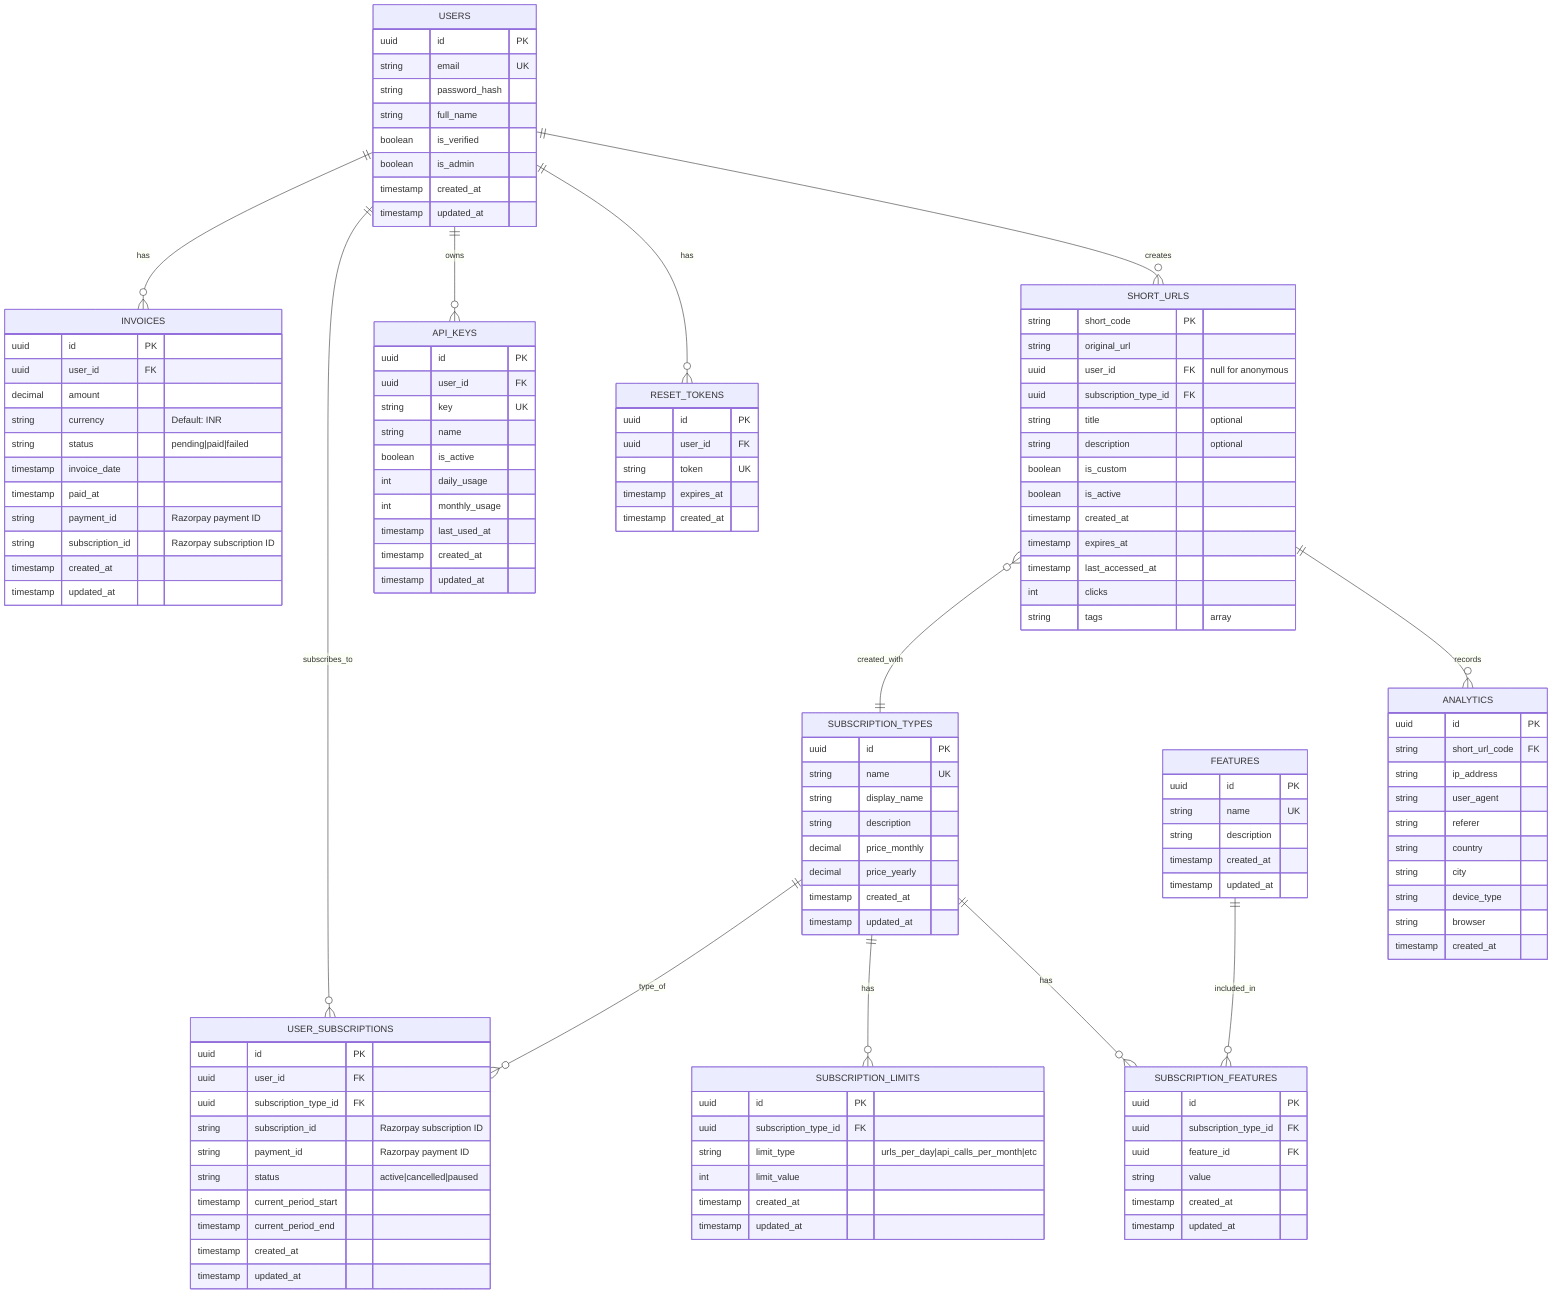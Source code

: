 erDiagram
    USERS ||--o{ SHORT_URLS : creates
    USERS ||--o{ RESET_TOKENS : has
    USERS ||--o{ API_KEYS : owns
    USERS ||--o{ USER_SUBSCRIPTIONS : subscribes_to
    USERS ||--o{ INVOICES : has
    SHORT_URLS ||--o{ ANALYTICS : records
    SUBSCRIPTION_TYPES ||--o{ SUBSCRIPTION_FEATURES : has
    SUBSCRIPTION_TYPES ||--o{ SUBSCRIPTION_LIMITS : has
    FEATURES ||--o{ SUBSCRIPTION_FEATURES : included_in
    SUBSCRIPTION_TYPES ||--o{ USER_SUBSCRIPTIONS : type_of
    SHORT_URLS }o--|| SUBSCRIPTION_TYPES : created_with

    USERS {
        uuid id PK
        string email UK
        string password_hash
        string full_name
        boolean is_verified
        boolean is_admin
        timestamp created_at
        timestamp updated_at
    }

    SHORT_URLS {
        string short_code PK
        string original_url
        uuid user_id FK "null for anonymous"
        uuid subscription_type_id FK
        string title "optional"
        string description "optional"
        boolean is_custom
        boolean is_active
        timestamp created_at
        timestamp expires_at
        timestamp last_accessed_at
        int clicks
        string tags "array"
    }

    ANALYTICS {
        uuid id PK
        string short_url_code FK
        string ip_address
        string user_agent
        string referer
        string country
        string city
        string device_type
        string browser
        timestamp created_at
    }

    RESET_TOKENS {
        uuid id PK
        uuid user_id FK
        string token UK
        timestamp expires_at
        timestamp created_at
    }

    API_KEYS {
        uuid id PK
        uuid user_id FK
        string key UK
        string name
        boolean is_active
        int daily_usage
        int monthly_usage
        timestamp last_used_at
        timestamp created_at
        timestamp updated_at
    }

    SUBSCRIPTION_TYPES {
        uuid id PK
        string name UK
        string display_name
        string description
        decimal price_monthly
        decimal price_yearly
        timestamp created_at
        timestamp updated_at
    }

    FEATURES {
        uuid id PK
        string name UK
        string description
        timestamp created_at
        timestamp updated_at
    }

    SUBSCRIPTION_FEATURES {
        uuid id PK
        uuid subscription_type_id FK
        uuid feature_id FK
        string value
        timestamp created_at
        timestamp updated_at
    }

    SUBSCRIPTION_LIMITS {
        uuid id PK
        uuid subscription_type_id FK
        string limit_type "urls_per_day|api_calls_per_month|etc"
        int limit_value
        timestamp created_at
        timestamp updated_at
    }

    USER_SUBSCRIPTIONS {
        uuid id PK
        uuid user_id FK
        uuid subscription_type_id FK
        string subscription_id "Razorpay subscription ID"
        string payment_id "Razorpay payment ID"
        string status "active|cancelled|paused"
        timestamp current_period_start
        timestamp current_period_end
        timestamp created_at
        timestamp updated_at
    }

    INVOICES {
        uuid id PK
        uuid user_id FK
        decimal amount
        string currency "Default: INR"
        string status "pending|paid|failed"
        timestamp invoice_date
        timestamp paid_at
        string payment_id "Razorpay payment ID"
        string subscription_id "Razorpay subscription ID"
        timestamp created_at
        timestamp updated_at
    }